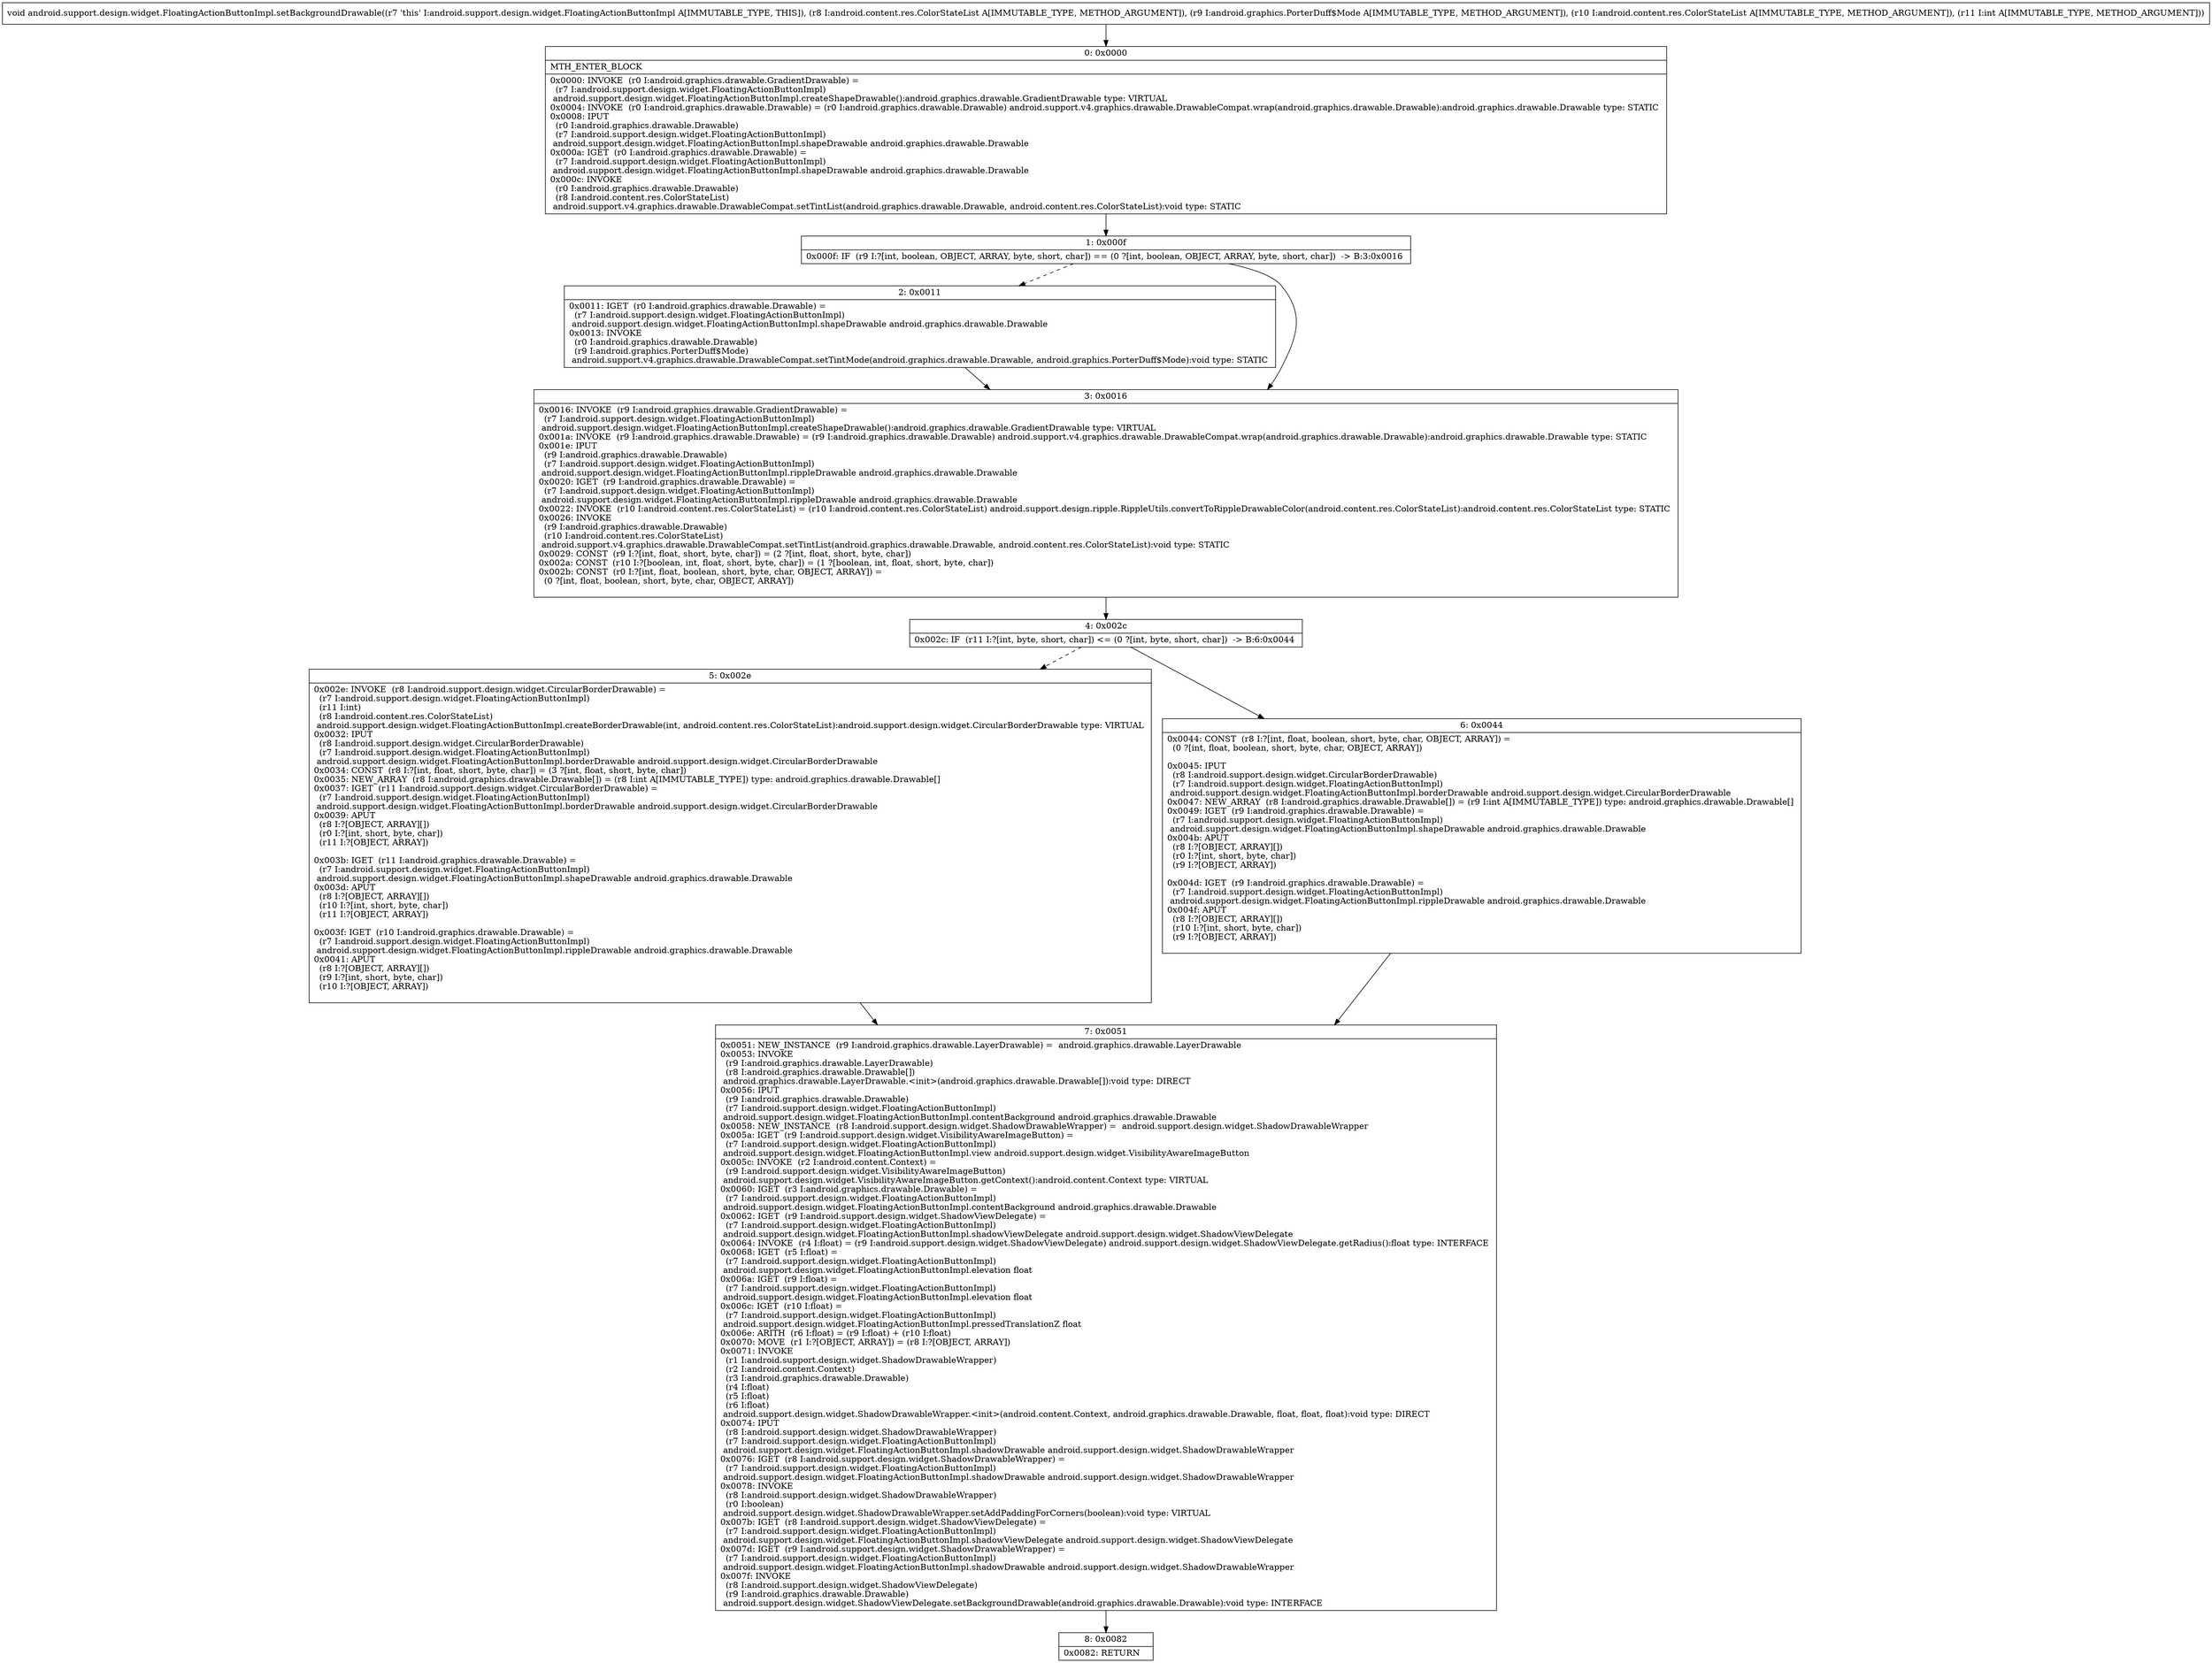 digraph "CFG forandroid.support.design.widget.FloatingActionButtonImpl.setBackgroundDrawable(Landroid\/content\/res\/ColorStateList;Landroid\/graphics\/PorterDuff$Mode;Landroid\/content\/res\/ColorStateList;I)V" {
Node_0 [shape=record,label="{0\:\ 0x0000|MTH_ENTER_BLOCK\l|0x0000: INVOKE  (r0 I:android.graphics.drawable.GradientDrawable) = \l  (r7 I:android.support.design.widget.FloatingActionButtonImpl)\l android.support.design.widget.FloatingActionButtonImpl.createShapeDrawable():android.graphics.drawable.GradientDrawable type: VIRTUAL \l0x0004: INVOKE  (r0 I:android.graphics.drawable.Drawable) = (r0 I:android.graphics.drawable.Drawable) android.support.v4.graphics.drawable.DrawableCompat.wrap(android.graphics.drawable.Drawable):android.graphics.drawable.Drawable type: STATIC \l0x0008: IPUT  \l  (r0 I:android.graphics.drawable.Drawable)\l  (r7 I:android.support.design.widget.FloatingActionButtonImpl)\l android.support.design.widget.FloatingActionButtonImpl.shapeDrawable android.graphics.drawable.Drawable \l0x000a: IGET  (r0 I:android.graphics.drawable.Drawable) = \l  (r7 I:android.support.design.widget.FloatingActionButtonImpl)\l android.support.design.widget.FloatingActionButtonImpl.shapeDrawable android.graphics.drawable.Drawable \l0x000c: INVOKE  \l  (r0 I:android.graphics.drawable.Drawable)\l  (r8 I:android.content.res.ColorStateList)\l android.support.v4.graphics.drawable.DrawableCompat.setTintList(android.graphics.drawable.Drawable, android.content.res.ColorStateList):void type: STATIC \l}"];
Node_1 [shape=record,label="{1\:\ 0x000f|0x000f: IF  (r9 I:?[int, boolean, OBJECT, ARRAY, byte, short, char]) == (0 ?[int, boolean, OBJECT, ARRAY, byte, short, char])  \-\> B:3:0x0016 \l}"];
Node_2 [shape=record,label="{2\:\ 0x0011|0x0011: IGET  (r0 I:android.graphics.drawable.Drawable) = \l  (r7 I:android.support.design.widget.FloatingActionButtonImpl)\l android.support.design.widget.FloatingActionButtonImpl.shapeDrawable android.graphics.drawable.Drawable \l0x0013: INVOKE  \l  (r0 I:android.graphics.drawable.Drawable)\l  (r9 I:android.graphics.PorterDuff$Mode)\l android.support.v4.graphics.drawable.DrawableCompat.setTintMode(android.graphics.drawable.Drawable, android.graphics.PorterDuff$Mode):void type: STATIC \l}"];
Node_3 [shape=record,label="{3\:\ 0x0016|0x0016: INVOKE  (r9 I:android.graphics.drawable.GradientDrawable) = \l  (r7 I:android.support.design.widget.FloatingActionButtonImpl)\l android.support.design.widget.FloatingActionButtonImpl.createShapeDrawable():android.graphics.drawable.GradientDrawable type: VIRTUAL \l0x001a: INVOKE  (r9 I:android.graphics.drawable.Drawable) = (r9 I:android.graphics.drawable.Drawable) android.support.v4.graphics.drawable.DrawableCompat.wrap(android.graphics.drawable.Drawable):android.graphics.drawable.Drawable type: STATIC \l0x001e: IPUT  \l  (r9 I:android.graphics.drawable.Drawable)\l  (r7 I:android.support.design.widget.FloatingActionButtonImpl)\l android.support.design.widget.FloatingActionButtonImpl.rippleDrawable android.graphics.drawable.Drawable \l0x0020: IGET  (r9 I:android.graphics.drawable.Drawable) = \l  (r7 I:android.support.design.widget.FloatingActionButtonImpl)\l android.support.design.widget.FloatingActionButtonImpl.rippleDrawable android.graphics.drawable.Drawable \l0x0022: INVOKE  (r10 I:android.content.res.ColorStateList) = (r10 I:android.content.res.ColorStateList) android.support.design.ripple.RippleUtils.convertToRippleDrawableColor(android.content.res.ColorStateList):android.content.res.ColorStateList type: STATIC \l0x0026: INVOKE  \l  (r9 I:android.graphics.drawable.Drawable)\l  (r10 I:android.content.res.ColorStateList)\l android.support.v4.graphics.drawable.DrawableCompat.setTintList(android.graphics.drawable.Drawable, android.content.res.ColorStateList):void type: STATIC \l0x0029: CONST  (r9 I:?[int, float, short, byte, char]) = (2 ?[int, float, short, byte, char]) \l0x002a: CONST  (r10 I:?[boolean, int, float, short, byte, char]) = (1 ?[boolean, int, float, short, byte, char]) \l0x002b: CONST  (r0 I:?[int, float, boolean, short, byte, char, OBJECT, ARRAY]) = \l  (0 ?[int, float, boolean, short, byte, char, OBJECT, ARRAY])\l \l}"];
Node_4 [shape=record,label="{4\:\ 0x002c|0x002c: IF  (r11 I:?[int, byte, short, char]) \<= (0 ?[int, byte, short, char])  \-\> B:6:0x0044 \l}"];
Node_5 [shape=record,label="{5\:\ 0x002e|0x002e: INVOKE  (r8 I:android.support.design.widget.CircularBorderDrawable) = \l  (r7 I:android.support.design.widget.FloatingActionButtonImpl)\l  (r11 I:int)\l  (r8 I:android.content.res.ColorStateList)\l android.support.design.widget.FloatingActionButtonImpl.createBorderDrawable(int, android.content.res.ColorStateList):android.support.design.widget.CircularBorderDrawable type: VIRTUAL \l0x0032: IPUT  \l  (r8 I:android.support.design.widget.CircularBorderDrawable)\l  (r7 I:android.support.design.widget.FloatingActionButtonImpl)\l android.support.design.widget.FloatingActionButtonImpl.borderDrawable android.support.design.widget.CircularBorderDrawable \l0x0034: CONST  (r8 I:?[int, float, short, byte, char]) = (3 ?[int, float, short, byte, char]) \l0x0035: NEW_ARRAY  (r8 I:android.graphics.drawable.Drawable[]) = (r8 I:int A[IMMUTABLE_TYPE]) type: android.graphics.drawable.Drawable[] \l0x0037: IGET  (r11 I:android.support.design.widget.CircularBorderDrawable) = \l  (r7 I:android.support.design.widget.FloatingActionButtonImpl)\l android.support.design.widget.FloatingActionButtonImpl.borderDrawable android.support.design.widget.CircularBorderDrawable \l0x0039: APUT  \l  (r8 I:?[OBJECT, ARRAY][])\l  (r0 I:?[int, short, byte, char])\l  (r11 I:?[OBJECT, ARRAY])\l \l0x003b: IGET  (r11 I:android.graphics.drawable.Drawable) = \l  (r7 I:android.support.design.widget.FloatingActionButtonImpl)\l android.support.design.widget.FloatingActionButtonImpl.shapeDrawable android.graphics.drawable.Drawable \l0x003d: APUT  \l  (r8 I:?[OBJECT, ARRAY][])\l  (r10 I:?[int, short, byte, char])\l  (r11 I:?[OBJECT, ARRAY])\l \l0x003f: IGET  (r10 I:android.graphics.drawable.Drawable) = \l  (r7 I:android.support.design.widget.FloatingActionButtonImpl)\l android.support.design.widget.FloatingActionButtonImpl.rippleDrawable android.graphics.drawable.Drawable \l0x0041: APUT  \l  (r8 I:?[OBJECT, ARRAY][])\l  (r9 I:?[int, short, byte, char])\l  (r10 I:?[OBJECT, ARRAY])\l \l}"];
Node_6 [shape=record,label="{6\:\ 0x0044|0x0044: CONST  (r8 I:?[int, float, boolean, short, byte, char, OBJECT, ARRAY]) = \l  (0 ?[int, float, boolean, short, byte, char, OBJECT, ARRAY])\l \l0x0045: IPUT  \l  (r8 I:android.support.design.widget.CircularBorderDrawable)\l  (r7 I:android.support.design.widget.FloatingActionButtonImpl)\l android.support.design.widget.FloatingActionButtonImpl.borderDrawable android.support.design.widget.CircularBorderDrawable \l0x0047: NEW_ARRAY  (r8 I:android.graphics.drawable.Drawable[]) = (r9 I:int A[IMMUTABLE_TYPE]) type: android.graphics.drawable.Drawable[] \l0x0049: IGET  (r9 I:android.graphics.drawable.Drawable) = \l  (r7 I:android.support.design.widget.FloatingActionButtonImpl)\l android.support.design.widget.FloatingActionButtonImpl.shapeDrawable android.graphics.drawable.Drawable \l0x004b: APUT  \l  (r8 I:?[OBJECT, ARRAY][])\l  (r0 I:?[int, short, byte, char])\l  (r9 I:?[OBJECT, ARRAY])\l \l0x004d: IGET  (r9 I:android.graphics.drawable.Drawable) = \l  (r7 I:android.support.design.widget.FloatingActionButtonImpl)\l android.support.design.widget.FloatingActionButtonImpl.rippleDrawable android.graphics.drawable.Drawable \l0x004f: APUT  \l  (r8 I:?[OBJECT, ARRAY][])\l  (r10 I:?[int, short, byte, char])\l  (r9 I:?[OBJECT, ARRAY])\l \l}"];
Node_7 [shape=record,label="{7\:\ 0x0051|0x0051: NEW_INSTANCE  (r9 I:android.graphics.drawable.LayerDrawable) =  android.graphics.drawable.LayerDrawable \l0x0053: INVOKE  \l  (r9 I:android.graphics.drawable.LayerDrawable)\l  (r8 I:android.graphics.drawable.Drawable[])\l android.graphics.drawable.LayerDrawable.\<init\>(android.graphics.drawable.Drawable[]):void type: DIRECT \l0x0056: IPUT  \l  (r9 I:android.graphics.drawable.Drawable)\l  (r7 I:android.support.design.widget.FloatingActionButtonImpl)\l android.support.design.widget.FloatingActionButtonImpl.contentBackground android.graphics.drawable.Drawable \l0x0058: NEW_INSTANCE  (r8 I:android.support.design.widget.ShadowDrawableWrapper) =  android.support.design.widget.ShadowDrawableWrapper \l0x005a: IGET  (r9 I:android.support.design.widget.VisibilityAwareImageButton) = \l  (r7 I:android.support.design.widget.FloatingActionButtonImpl)\l android.support.design.widget.FloatingActionButtonImpl.view android.support.design.widget.VisibilityAwareImageButton \l0x005c: INVOKE  (r2 I:android.content.Context) = \l  (r9 I:android.support.design.widget.VisibilityAwareImageButton)\l android.support.design.widget.VisibilityAwareImageButton.getContext():android.content.Context type: VIRTUAL \l0x0060: IGET  (r3 I:android.graphics.drawable.Drawable) = \l  (r7 I:android.support.design.widget.FloatingActionButtonImpl)\l android.support.design.widget.FloatingActionButtonImpl.contentBackground android.graphics.drawable.Drawable \l0x0062: IGET  (r9 I:android.support.design.widget.ShadowViewDelegate) = \l  (r7 I:android.support.design.widget.FloatingActionButtonImpl)\l android.support.design.widget.FloatingActionButtonImpl.shadowViewDelegate android.support.design.widget.ShadowViewDelegate \l0x0064: INVOKE  (r4 I:float) = (r9 I:android.support.design.widget.ShadowViewDelegate) android.support.design.widget.ShadowViewDelegate.getRadius():float type: INTERFACE \l0x0068: IGET  (r5 I:float) = \l  (r7 I:android.support.design.widget.FloatingActionButtonImpl)\l android.support.design.widget.FloatingActionButtonImpl.elevation float \l0x006a: IGET  (r9 I:float) = \l  (r7 I:android.support.design.widget.FloatingActionButtonImpl)\l android.support.design.widget.FloatingActionButtonImpl.elevation float \l0x006c: IGET  (r10 I:float) = \l  (r7 I:android.support.design.widget.FloatingActionButtonImpl)\l android.support.design.widget.FloatingActionButtonImpl.pressedTranslationZ float \l0x006e: ARITH  (r6 I:float) = (r9 I:float) + (r10 I:float) \l0x0070: MOVE  (r1 I:?[OBJECT, ARRAY]) = (r8 I:?[OBJECT, ARRAY]) \l0x0071: INVOKE  \l  (r1 I:android.support.design.widget.ShadowDrawableWrapper)\l  (r2 I:android.content.Context)\l  (r3 I:android.graphics.drawable.Drawable)\l  (r4 I:float)\l  (r5 I:float)\l  (r6 I:float)\l android.support.design.widget.ShadowDrawableWrapper.\<init\>(android.content.Context, android.graphics.drawable.Drawable, float, float, float):void type: DIRECT \l0x0074: IPUT  \l  (r8 I:android.support.design.widget.ShadowDrawableWrapper)\l  (r7 I:android.support.design.widget.FloatingActionButtonImpl)\l android.support.design.widget.FloatingActionButtonImpl.shadowDrawable android.support.design.widget.ShadowDrawableWrapper \l0x0076: IGET  (r8 I:android.support.design.widget.ShadowDrawableWrapper) = \l  (r7 I:android.support.design.widget.FloatingActionButtonImpl)\l android.support.design.widget.FloatingActionButtonImpl.shadowDrawable android.support.design.widget.ShadowDrawableWrapper \l0x0078: INVOKE  \l  (r8 I:android.support.design.widget.ShadowDrawableWrapper)\l  (r0 I:boolean)\l android.support.design.widget.ShadowDrawableWrapper.setAddPaddingForCorners(boolean):void type: VIRTUAL \l0x007b: IGET  (r8 I:android.support.design.widget.ShadowViewDelegate) = \l  (r7 I:android.support.design.widget.FloatingActionButtonImpl)\l android.support.design.widget.FloatingActionButtonImpl.shadowViewDelegate android.support.design.widget.ShadowViewDelegate \l0x007d: IGET  (r9 I:android.support.design.widget.ShadowDrawableWrapper) = \l  (r7 I:android.support.design.widget.FloatingActionButtonImpl)\l android.support.design.widget.FloatingActionButtonImpl.shadowDrawable android.support.design.widget.ShadowDrawableWrapper \l0x007f: INVOKE  \l  (r8 I:android.support.design.widget.ShadowViewDelegate)\l  (r9 I:android.graphics.drawable.Drawable)\l android.support.design.widget.ShadowViewDelegate.setBackgroundDrawable(android.graphics.drawable.Drawable):void type: INTERFACE \l}"];
Node_8 [shape=record,label="{8\:\ 0x0082|0x0082: RETURN   \l}"];
MethodNode[shape=record,label="{void android.support.design.widget.FloatingActionButtonImpl.setBackgroundDrawable((r7 'this' I:android.support.design.widget.FloatingActionButtonImpl A[IMMUTABLE_TYPE, THIS]), (r8 I:android.content.res.ColorStateList A[IMMUTABLE_TYPE, METHOD_ARGUMENT]), (r9 I:android.graphics.PorterDuff$Mode A[IMMUTABLE_TYPE, METHOD_ARGUMENT]), (r10 I:android.content.res.ColorStateList A[IMMUTABLE_TYPE, METHOD_ARGUMENT]), (r11 I:int A[IMMUTABLE_TYPE, METHOD_ARGUMENT])) }"];
MethodNode -> Node_0;
Node_0 -> Node_1;
Node_1 -> Node_2[style=dashed];
Node_1 -> Node_3;
Node_2 -> Node_3;
Node_3 -> Node_4;
Node_4 -> Node_5[style=dashed];
Node_4 -> Node_6;
Node_5 -> Node_7;
Node_6 -> Node_7;
Node_7 -> Node_8;
}


